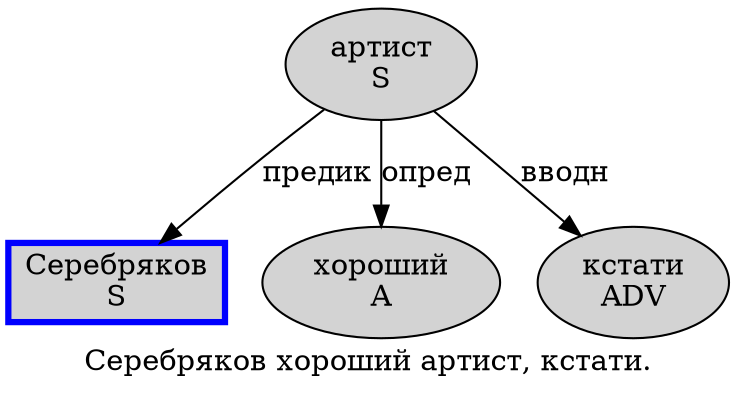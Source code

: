 digraph SENTENCE_1521 {
	graph [label="Серебряков хороший артист, кстати."]
	node [style=filled]
		0 [label="Серебряков
S" color=blue fillcolor=lightgray penwidth=3 shape=box]
		1 [label="хороший
A" color="" fillcolor=lightgray penwidth=1 shape=ellipse]
		2 [label="артист
S" color="" fillcolor=lightgray penwidth=1 shape=ellipse]
		4 [label="кстати
ADV" color="" fillcolor=lightgray penwidth=1 shape=ellipse]
			2 -> 0 [label="предик"]
			2 -> 1 [label="опред"]
			2 -> 4 [label="вводн"]
}